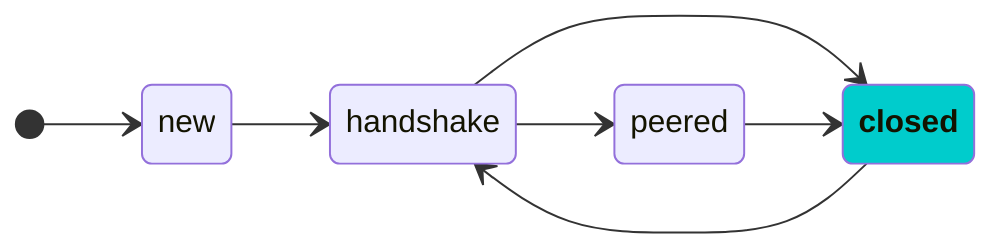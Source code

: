 stateDiagram-v2
    direction LR
    
    classDef currentState fill:#0CC,font-weight:bold,strike-width:2px

    [*] --> new
    new --> handshake
    handshake --> closed:::currentState
    handshake --> peered
    peered --> closed
    closed --> handshake